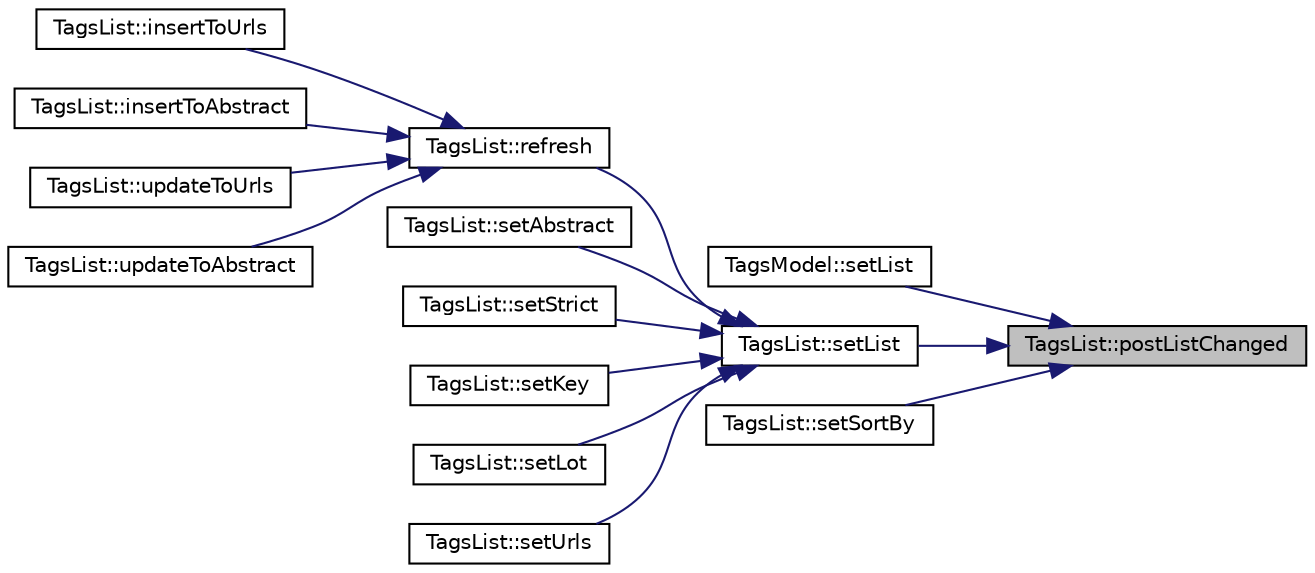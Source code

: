 digraph "TagsList::postListChanged"
{
 // INTERACTIVE_SVG=YES
 // LATEX_PDF_SIZE
  edge [fontname="Helvetica",fontsize="10",labelfontname="Helvetica",labelfontsize="10"];
  node [fontname="Helvetica",fontsize="10",shape=record];
  rankdir="RL";
  Node74 [label="TagsList::postListChanged",height=0.2,width=0.4,color="black", fillcolor="grey75", style="filled", fontcolor="black",tooltip=" "];
  Node74 -> Node75 [dir="back",color="midnightblue",fontsize="10",style="solid",fontname="Helvetica"];
  Node75 [label="TagsModel::setList",height=0.2,width=0.4,color="black", fillcolor="white", style="filled",URL="$class_tags_model.html#a6747662950cb1a3d5286417869b57aaa",tooltip=" "];
  Node74 -> Node76 [dir="back",color="midnightblue",fontsize="10",style="solid",fontname="Helvetica"];
  Node76 [label="TagsList::setList",height=0.2,width=0.4,color="black", fillcolor="white", style="filled",URL="$class_tags_list.html#a13fb8edfb92eeb1bebd48c38575ec6d7",tooltip=" "];
  Node76 -> Node77 [dir="back",color="midnightblue",fontsize="10",style="solid",fontname="Helvetica"];
  Node77 [label="TagsList::refresh",height=0.2,width=0.4,color="black", fillcolor="white", style="filled",URL="$class_tags_list.html#ae1bcd8b8d4d6fe1e60f309e89b7cccec",tooltip=" "];
  Node77 -> Node78 [dir="back",color="midnightblue",fontsize="10",style="solid",fontname="Helvetica"];
  Node78 [label="TagsList::insertToUrls",height=0.2,width=0.4,color="black", fillcolor="white", style="filled",URL="$class_tags_list.html#ad04fdc7148242bae5e00b617132431c0",tooltip=" "];
  Node77 -> Node79 [dir="back",color="midnightblue",fontsize="10",style="solid",fontname="Helvetica"];
  Node79 [label="TagsList::insertToAbstract",height=0.2,width=0.4,color="black", fillcolor="white", style="filled",URL="$class_tags_list.html#ae847c6c275a84caeb5d4934a27cf2cbc",tooltip=" "];
  Node77 -> Node80 [dir="back",color="midnightblue",fontsize="10",style="solid",fontname="Helvetica"];
  Node80 [label="TagsList::updateToUrls",height=0.2,width=0.4,color="black", fillcolor="white", style="filled",URL="$class_tags_list.html#a2cabbc71124d6c58a033076ad2c27181",tooltip=" "];
  Node77 -> Node81 [dir="back",color="midnightblue",fontsize="10",style="solid",fontname="Helvetica"];
  Node81 [label="TagsList::updateToAbstract",height=0.2,width=0.4,color="black", fillcolor="white", style="filled",URL="$class_tags_list.html#a8a9246dd7a10fe7e3f36b0ee40b4dba9",tooltip=" "];
  Node76 -> Node82 [dir="back",color="midnightblue",fontsize="10",style="solid",fontname="Helvetica"];
  Node82 [label="TagsList::setAbstract",height=0.2,width=0.4,color="black", fillcolor="white", style="filled",URL="$class_tags_list.html#ad3c7d8bb39b9fd0d02fabe95568b5ec0",tooltip=" "];
  Node76 -> Node83 [dir="back",color="midnightblue",fontsize="10",style="solid",fontname="Helvetica"];
  Node83 [label="TagsList::setStrict",height=0.2,width=0.4,color="black", fillcolor="white", style="filled",URL="$class_tags_list.html#a6cacad504fc61698a1ea026d68e00db4",tooltip=" "];
  Node76 -> Node84 [dir="back",color="midnightblue",fontsize="10",style="solid",fontname="Helvetica"];
  Node84 [label="TagsList::setKey",height=0.2,width=0.4,color="black", fillcolor="white", style="filled",URL="$class_tags_list.html#a78ac76b0754116a3e00900069d7d1a66",tooltip=" "];
  Node76 -> Node85 [dir="back",color="midnightblue",fontsize="10",style="solid",fontname="Helvetica"];
  Node85 [label="TagsList::setLot",height=0.2,width=0.4,color="black", fillcolor="white", style="filled",URL="$class_tags_list.html#a2cc5779e90d3e658ff564ba2e81c3c00",tooltip=" "];
  Node76 -> Node86 [dir="back",color="midnightblue",fontsize="10",style="solid",fontname="Helvetica"];
  Node86 [label="TagsList::setUrls",height=0.2,width=0.4,color="black", fillcolor="white", style="filled",URL="$class_tags_list.html#a6b9df60a83b5b948e8409c58f31f9d2a",tooltip=" "];
  Node74 -> Node87 [dir="back",color="midnightblue",fontsize="10",style="solid",fontname="Helvetica"];
  Node87 [label="TagsList::setSortBy",height=0.2,width=0.4,color="black", fillcolor="white", style="filled",URL="$class_tags_list.html#a92637ebdb14a2463774e69fe8902fae1",tooltip=" "];
}
